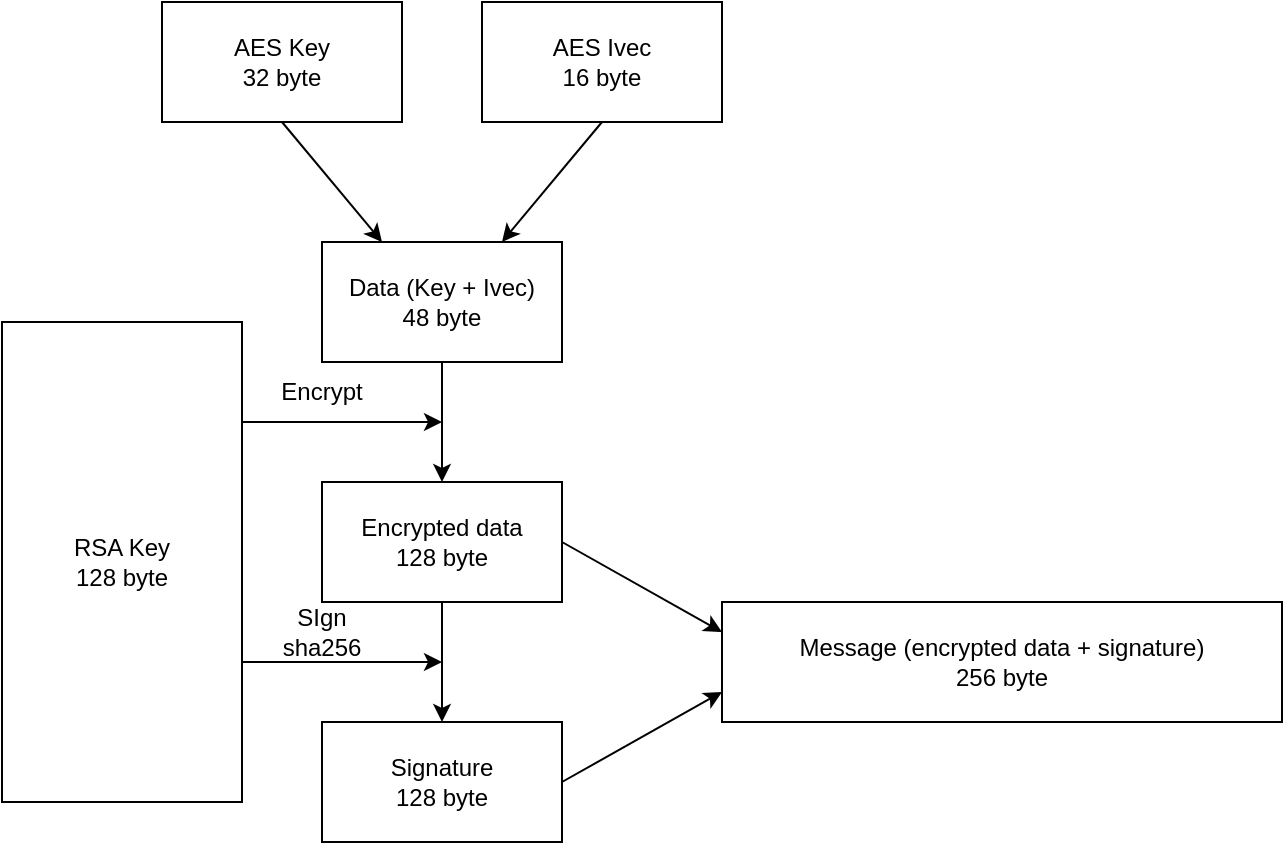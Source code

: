 <mxfile version="20.4.0" type="github">
  <diagram id="HTdhGGgH07ZpW7HuhGlm" name="Страница 1">
    <mxGraphModel dx="1422" dy="721" grid="1" gridSize="10" guides="1" tooltips="1" connect="1" arrows="1" fold="1" page="1" pageScale="1" pageWidth="850" pageHeight="1100" math="0" shadow="0">
      <root>
        <mxCell id="0" />
        <mxCell id="1" parent="0" />
        <mxCell id="__MJz7Sv0QGIHWdQWXFg-1" value="AES Key&lt;br&gt;32 byte" style="rounded=0;whiteSpace=wrap;html=1;" vertex="1" parent="1">
          <mxGeometry x="120" y="200" width="120" height="60" as="geometry" />
        </mxCell>
        <mxCell id="__MJz7Sv0QGIHWdQWXFg-2" value="AES Ivec&lt;br&gt;16 byte" style="rounded=0;whiteSpace=wrap;html=1;" vertex="1" parent="1">
          <mxGeometry x="280" y="200" width="120" height="60" as="geometry" />
        </mxCell>
        <mxCell id="__MJz7Sv0QGIHWdQWXFg-3" value="Data (Key + Ivec)&lt;br&gt;48 byte" style="rounded=0;whiteSpace=wrap;html=1;" vertex="1" parent="1">
          <mxGeometry x="200" y="320" width="120" height="60" as="geometry" />
        </mxCell>
        <mxCell id="__MJz7Sv0QGIHWdQWXFg-4" value="" style="endArrow=classic;html=1;rounded=0;exitX=0.5;exitY=1;exitDx=0;exitDy=0;entryX=0.25;entryY=0;entryDx=0;entryDy=0;" edge="1" parent="1" source="__MJz7Sv0QGIHWdQWXFg-1" target="__MJz7Sv0QGIHWdQWXFg-3">
          <mxGeometry width="50" height="50" relative="1" as="geometry">
            <mxPoint x="210" y="330" as="sourcePoint" />
            <mxPoint x="260" y="280" as="targetPoint" />
          </mxGeometry>
        </mxCell>
        <mxCell id="__MJz7Sv0QGIHWdQWXFg-6" value="" style="endArrow=classic;html=1;rounded=0;exitX=0.5;exitY=1;exitDx=0;exitDy=0;entryX=0.75;entryY=0;entryDx=0;entryDy=0;" edge="1" parent="1" source="__MJz7Sv0QGIHWdQWXFg-2" target="__MJz7Sv0QGIHWdQWXFg-3">
          <mxGeometry width="50" height="50" relative="1" as="geometry">
            <mxPoint x="190" y="270" as="sourcePoint" />
            <mxPoint x="230" y="330" as="targetPoint" />
          </mxGeometry>
        </mxCell>
        <mxCell id="__MJz7Sv0QGIHWdQWXFg-7" value="Encrypted data&lt;br&gt;128 byte" style="rounded=0;whiteSpace=wrap;html=1;" vertex="1" parent="1">
          <mxGeometry x="200" y="440" width="120" height="60" as="geometry" />
        </mxCell>
        <mxCell id="__MJz7Sv0QGIHWdQWXFg-8" value="" style="endArrow=classic;html=1;rounded=0;exitX=0.5;exitY=1;exitDx=0;exitDy=0;entryX=0.5;entryY=0;entryDx=0;entryDy=0;" edge="1" parent="1" source="__MJz7Sv0QGIHWdQWXFg-3" target="__MJz7Sv0QGIHWdQWXFg-7">
          <mxGeometry width="50" height="50" relative="1" as="geometry">
            <mxPoint x="400" y="480" as="sourcePoint" />
            <mxPoint x="450" y="430" as="targetPoint" />
          </mxGeometry>
        </mxCell>
        <mxCell id="__MJz7Sv0QGIHWdQWXFg-9" value="Encrypt" style="text;html=1;strokeColor=none;fillColor=none;align=center;verticalAlign=middle;whiteSpace=wrap;rounded=0;" vertex="1" parent="1">
          <mxGeometry x="170" y="380" width="60" height="30" as="geometry" />
        </mxCell>
        <mxCell id="__MJz7Sv0QGIHWdQWXFg-10" value="RSA Key&lt;br&gt;128 byte" style="rounded=0;whiteSpace=wrap;html=1;" vertex="1" parent="1">
          <mxGeometry x="40" y="360" width="120" height="240" as="geometry" />
        </mxCell>
        <mxCell id="__MJz7Sv0QGIHWdQWXFg-11" value="" style="endArrow=classic;html=1;rounded=0;" edge="1" parent="1">
          <mxGeometry width="50" height="50" relative="1" as="geometry">
            <mxPoint x="160" y="410" as="sourcePoint" />
            <mxPoint x="260" y="410" as="targetPoint" />
          </mxGeometry>
        </mxCell>
        <mxCell id="__MJz7Sv0QGIHWdQWXFg-16" value="Signature&lt;br&gt;128 byte" style="rounded=0;whiteSpace=wrap;html=1;" vertex="1" parent="1">
          <mxGeometry x="200" y="560" width="120" height="60" as="geometry" />
        </mxCell>
        <mxCell id="__MJz7Sv0QGIHWdQWXFg-17" value="" style="endArrow=classic;html=1;rounded=0;exitX=0.5;exitY=1;exitDx=0;exitDy=0;entryX=0.5;entryY=0;entryDx=0;entryDy=0;" edge="1" parent="1">
          <mxGeometry width="50" height="50" relative="1" as="geometry">
            <mxPoint x="260" y="500" as="sourcePoint" />
            <mxPoint x="260" y="560" as="targetPoint" />
          </mxGeometry>
        </mxCell>
        <mxCell id="__MJz7Sv0QGIHWdQWXFg-18" value="SIgn sha256" style="text;html=1;strokeColor=none;fillColor=none;align=center;verticalAlign=middle;whiteSpace=wrap;rounded=0;" vertex="1" parent="1">
          <mxGeometry x="170" y="500" width="60" height="30" as="geometry" />
        </mxCell>
        <mxCell id="__MJz7Sv0QGIHWdQWXFg-19" value="" style="endArrow=classic;html=1;rounded=0;" edge="1" parent="1">
          <mxGeometry width="50" height="50" relative="1" as="geometry">
            <mxPoint x="160" y="530" as="sourcePoint" />
            <mxPoint x="260" y="530" as="targetPoint" />
          </mxGeometry>
        </mxCell>
        <mxCell id="__MJz7Sv0QGIHWdQWXFg-20" value="Message (encrypted data + signature)&lt;br&gt;256 byte" style="rounded=0;whiteSpace=wrap;html=1;" vertex="1" parent="1">
          <mxGeometry x="400" y="500" width="280" height="60" as="geometry" />
        </mxCell>
        <mxCell id="__MJz7Sv0QGIHWdQWXFg-21" value="" style="endArrow=classic;html=1;rounded=0;exitX=1;exitY=0.5;exitDx=0;exitDy=0;entryX=0;entryY=0.25;entryDx=0;entryDy=0;" edge="1" parent="1" source="__MJz7Sv0QGIHWdQWXFg-7" target="__MJz7Sv0QGIHWdQWXFg-20">
          <mxGeometry width="50" height="50" relative="1" as="geometry">
            <mxPoint x="390" y="640" as="sourcePoint" />
            <mxPoint x="440" y="590" as="targetPoint" />
          </mxGeometry>
        </mxCell>
        <mxCell id="__MJz7Sv0QGIHWdQWXFg-22" value="" style="endArrow=classic;html=1;rounded=0;exitX=1;exitY=0.5;exitDx=0;exitDy=0;entryX=0;entryY=0.75;entryDx=0;entryDy=0;" edge="1" parent="1" source="__MJz7Sv0QGIHWdQWXFg-16" target="__MJz7Sv0QGIHWdQWXFg-20">
          <mxGeometry width="50" height="50" relative="1" as="geometry">
            <mxPoint x="400" y="650" as="sourcePoint" />
            <mxPoint x="450" y="600" as="targetPoint" />
          </mxGeometry>
        </mxCell>
      </root>
    </mxGraphModel>
  </diagram>
</mxfile>

